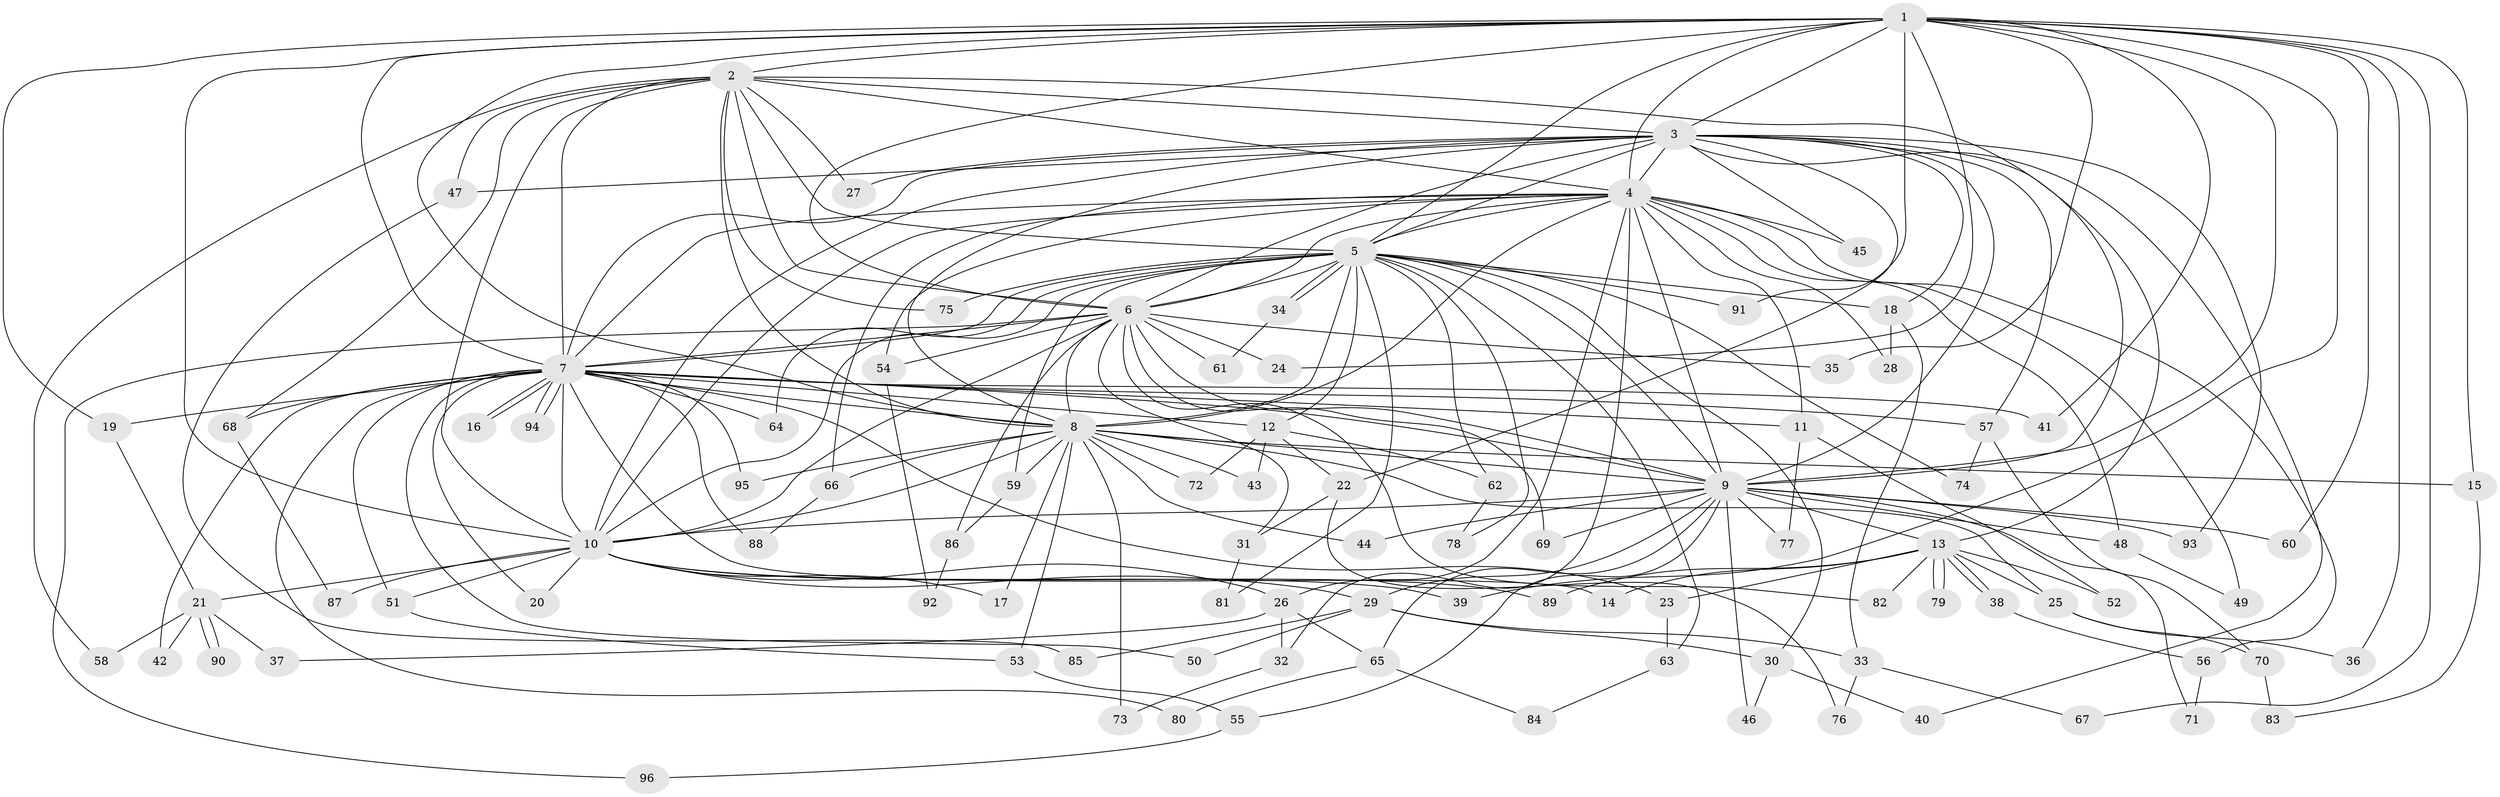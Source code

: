 // coarse degree distribution, {13: 0.06896551724137931, 14: 0.034482758620689655, 3: 0.20689655172413793, 5: 0.20689655172413793, 11: 0.034482758620689655, 2: 0.06896551724137931, 4: 0.10344827586206896, 10: 0.034482758620689655, 9: 0.034482758620689655, 1: 0.13793103448275862, 12: 0.034482758620689655, 16: 0.034482758620689655}
// Generated by graph-tools (version 1.1) at 2025/36/03/04/25 23:36:15]
// undirected, 96 vertices, 217 edges
graph export_dot {
  node [color=gray90,style=filled];
  1;
  2;
  3;
  4;
  5;
  6;
  7;
  8;
  9;
  10;
  11;
  12;
  13;
  14;
  15;
  16;
  17;
  18;
  19;
  20;
  21;
  22;
  23;
  24;
  25;
  26;
  27;
  28;
  29;
  30;
  31;
  32;
  33;
  34;
  35;
  36;
  37;
  38;
  39;
  40;
  41;
  42;
  43;
  44;
  45;
  46;
  47;
  48;
  49;
  50;
  51;
  52;
  53;
  54;
  55;
  56;
  57;
  58;
  59;
  60;
  61;
  62;
  63;
  64;
  65;
  66;
  67;
  68;
  69;
  70;
  71;
  72;
  73;
  74;
  75;
  76;
  77;
  78;
  79;
  80;
  81;
  82;
  83;
  84;
  85;
  86;
  87;
  88;
  89;
  90;
  91;
  92;
  93;
  94;
  95;
  96;
  1 -- 2;
  1 -- 3;
  1 -- 4;
  1 -- 5;
  1 -- 6;
  1 -- 7;
  1 -- 8;
  1 -- 9;
  1 -- 10;
  1 -- 15;
  1 -- 19;
  1 -- 24;
  1 -- 35;
  1 -- 36;
  1 -- 39;
  1 -- 41;
  1 -- 60;
  1 -- 67;
  1 -- 91;
  2 -- 3;
  2 -- 4;
  2 -- 5;
  2 -- 6;
  2 -- 7;
  2 -- 8;
  2 -- 9;
  2 -- 10;
  2 -- 27;
  2 -- 47;
  2 -- 58;
  2 -- 68;
  2 -- 75;
  3 -- 4;
  3 -- 5;
  3 -- 6;
  3 -- 7;
  3 -- 8;
  3 -- 9;
  3 -- 10;
  3 -- 13;
  3 -- 18;
  3 -- 22;
  3 -- 27;
  3 -- 40;
  3 -- 45;
  3 -- 47;
  3 -- 57;
  3 -- 93;
  4 -- 5;
  4 -- 6;
  4 -- 7;
  4 -- 8;
  4 -- 9;
  4 -- 10;
  4 -- 11;
  4 -- 26;
  4 -- 28;
  4 -- 32;
  4 -- 45;
  4 -- 48;
  4 -- 49;
  4 -- 54;
  4 -- 56;
  4 -- 66;
  5 -- 6;
  5 -- 7;
  5 -- 8;
  5 -- 9;
  5 -- 10;
  5 -- 12;
  5 -- 18;
  5 -- 30;
  5 -- 34;
  5 -- 34;
  5 -- 59;
  5 -- 62;
  5 -- 63;
  5 -- 64;
  5 -- 74;
  5 -- 75;
  5 -- 78;
  5 -- 81;
  5 -- 91;
  6 -- 7;
  6 -- 8;
  6 -- 9;
  6 -- 10;
  6 -- 24;
  6 -- 31;
  6 -- 35;
  6 -- 54;
  6 -- 61;
  6 -- 69;
  6 -- 82;
  6 -- 86;
  6 -- 96;
  7 -- 8;
  7 -- 9;
  7 -- 10;
  7 -- 11;
  7 -- 12;
  7 -- 14;
  7 -- 16;
  7 -- 16;
  7 -- 19;
  7 -- 20;
  7 -- 23;
  7 -- 41;
  7 -- 42;
  7 -- 50;
  7 -- 51;
  7 -- 57;
  7 -- 64;
  7 -- 68;
  7 -- 80;
  7 -- 88;
  7 -- 94;
  7 -- 94;
  7 -- 95;
  8 -- 9;
  8 -- 10;
  8 -- 15;
  8 -- 17;
  8 -- 25;
  8 -- 43;
  8 -- 44;
  8 -- 53;
  8 -- 59;
  8 -- 66;
  8 -- 72;
  8 -- 73;
  8 -- 95;
  9 -- 10;
  9 -- 13;
  9 -- 29;
  9 -- 44;
  9 -- 46;
  9 -- 48;
  9 -- 55;
  9 -- 60;
  9 -- 65;
  9 -- 69;
  9 -- 71;
  9 -- 77;
  9 -- 93;
  10 -- 17;
  10 -- 20;
  10 -- 21;
  10 -- 26;
  10 -- 29;
  10 -- 39;
  10 -- 51;
  10 -- 87;
  10 -- 89;
  11 -- 52;
  11 -- 77;
  12 -- 22;
  12 -- 43;
  12 -- 62;
  12 -- 72;
  13 -- 14;
  13 -- 23;
  13 -- 25;
  13 -- 38;
  13 -- 38;
  13 -- 52;
  13 -- 79;
  13 -- 79;
  13 -- 82;
  13 -- 89;
  15 -- 83;
  18 -- 28;
  18 -- 33;
  19 -- 21;
  21 -- 37;
  21 -- 42;
  21 -- 58;
  21 -- 90;
  21 -- 90;
  22 -- 31;
  22 -- 76;
  23 -- 63;
  25 -- 36;
  25 -- 70;
  26 -- 32;
  26 -- 37;
  26 -- 65;
  29 -- 30;
  29 -- 33;
  29 -- 50;
  29 -- 85;
  30 -- 40;
  30 -- 46;
  31 -- 81;
  32 -- 73;
  33 -- 67;
  33 -- 76;
  34 -- 61;
  38 -- 56;
  47 -- 85;
  48 -- 49;
  51 -- 53;
  53 -- 55;
  54 -- 92;
  55 -- 96;
  56 -- 71;
  57 -- 70;
  57 -- 74;
  59 -- 86;
  62 -- 78;
  63 -- 84;
  65 -- 80;
  65 -- 84;
  66 -- 88;
  68 -- 87;
  70 -- 83;
  86 -- 92;
}
